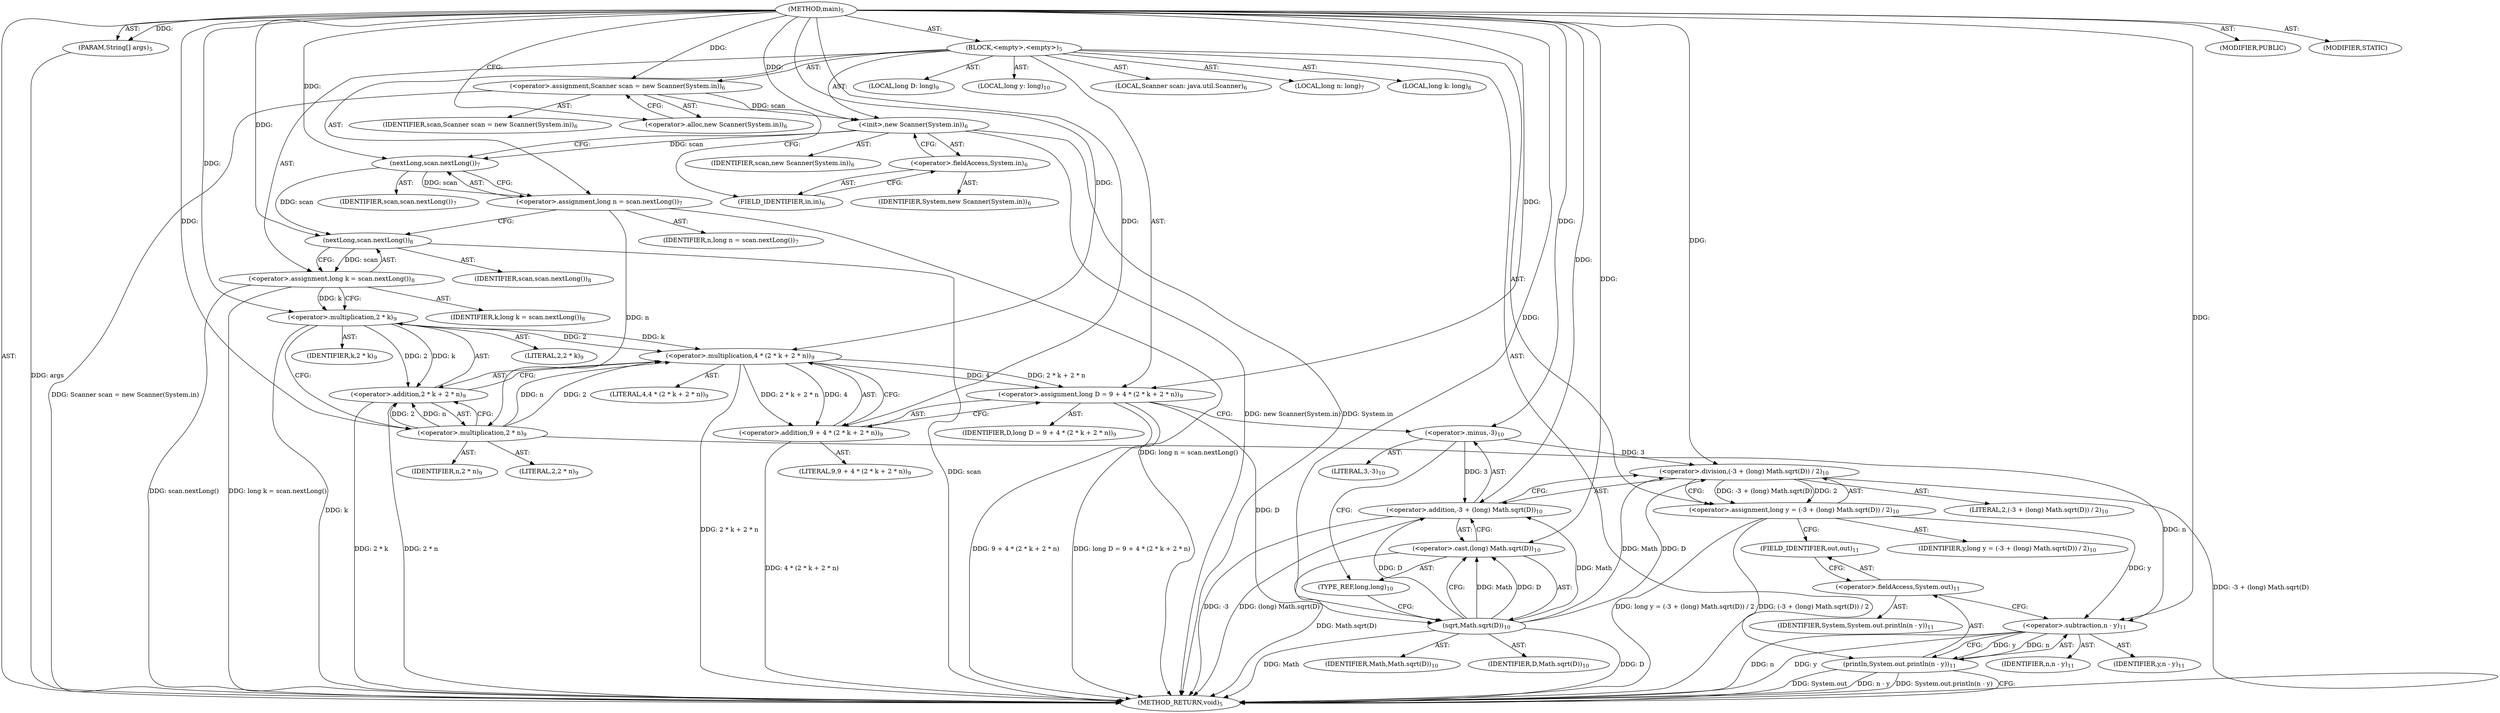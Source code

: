 digraph "main" {  
"19" [label = <(METHOD,main)<SUB>5</SUB>> ]
"20" [label = <(PARAM,String[] args)<SUB>5</SUB>> ]
"21" [label = <(BLOCK,&lt;empty&gt;,&lt;empty&gt;)<SUB>5</SUB>> ]
"4" [label = <(LOCAL,Scanner scan: java.util.Scanner)<SUB>6</SUB>> ]
"22" [label = <(&lt;operator&gt;.assignment,Scanner scan = new Scanner(System.in))<SUB>6</SUB>> ]
"23" [label = <(IDENTIFIER,scan,Scanner scan = new Scanner(System.in))<SUB>6</SUB>> ]
"24" [label = <(&lt;operator&gt;.alloc,new Scanner(System.in))<SUB>6</SUB>> ]
"25" [label = <(&lt;init&gt;,new Scanner(System.in))<SUB>6</SUB>> ]
"3" [label = <(IDENTIFIER,scan,new Scanner(System.in))<SUB>6</SUB>> ]
"26" [label = <(&lt;operator&gt;.fieldAccess,System.in)<SUB>6</SUB>> ]
"27" [label = <(IDENTIFIER,System,new Scanner(System.in))<SUB>6</SUB>> ]
"28" [label = <(FIELD_IDENTIFIER,in,in)<SUB>6</SUB>> ]
"29" [label = <(LOCAL,long n: long)<SUB>7</SUB>> ]
"30" [label = <(&lt;operator&gt;.assignment,long n = scan.nextLong())<SUB>7</SUB>> ]
"31" [label = <(IDENTIFIER,n,long n = scan.nextLong())<SUB>7</SUB>> ]
"32" [label = <(nextLong,scan.nextLong())<SUB>7</SUB>> ]
"33" [label = <(IDENTIFIER,scan,scan.nextLong())<SUB>7</SUB>> ]
"34" [label = <(LOCAL,long k: long)<SUB>8</SUB>> ]
"35" [label = <(&lt;operator&gt;.assignment,long k = scan.nextLong())<SUB>8</SUB>> ]
"36" [label = <(IDENTIFIER,k,long k = scan.nextLong())<SUB>8</SUB>> ]
"37" [label = <(nextLong,scan.nextLong())<SUB>8</SUB>> ]
"38" [label = <(IDENTIFIER,scan,scan.nextLong())<SUB>8</SUB>> ]
"39" [label = <(LOCAL,long D: long)<SUB>9</SUB>> ]
"40" [label = <(&lt;operator&gt;.assignment,long D = 9 + 4 * (2 * k + 2 * n))<SUB>9</SUB>> ]
"41" [label = <(IDENTIFIER,D,long D = 9 + 4 * (2 * k + 2 * n))<SUB>9</SUB>> ]
"42" [label = <(&lt;operator&gt;.addition,9 + 4 * (2 * k + 2 * n))<SUB>9</SUB>> ]
"43" [label = <(LITERAL,9,9 + 4 * (2 * k + 2 * n))<SUB>9</SUB>> ]
"44" [label = <(&lt;operator&gt;.multiplication,4 * (2 * k + 2 * n))<SUB>9</SUB>> ]
"45" [label = <(LITERAL,4,4 * (2 * k + 2 * n))<SUB>9</SUB>> ]
"46" [label = <(&lt;operator&gt;.addition,2 * k + 2 * n)<SUB>9</SUB>> ]
"47" [label = <(&lt;operator&gt;.multiplication,2 * k)<SUB>9</SUB>> ]
"48" [label = <(LITERAL,2,2 * k)<SUB>9</SUB>> ]
"49" [label = <(IDENTIFIER,k,2 * k)<SUB>9</SUB>> ]
"50" [label = <(&lt;operator&gt;.multiplication,2 * n)<SUB>9</SUB>> ]
"51" [label = <(LITERAL,2,2 * n)<SUB>9</SUB>> ]
"52" [label = <(IDENTIFIER,n,2 * n)<SUB>9</SUB>> ]
"53" [label = <(LOCAL,long y: long)<SUB>10</SUB>> ]
"54" [label = <(&lt;operator&gt;.assignment,long y = (-3 + (long) Math.sqrt(D)) / 2)<SUB>10</SUB>> ]
"55" [label = <(IDENTIFIER,y,long y = (-3 + (long) Math.sqrt(D)) / 2)<SUB>10</SUB>> ]
"56" [label = <(&lt;operator&gt;.division,(-3 + (long) Math.sqrt(D)) / 2)<SUB>10</SUB>> ]
"57" [label = <(&lt;operator&gt;.addition,-3 + (long) Math.sqrt(D))<SUB>10</SUB>> ]
"58" [label = <(&lt;operator&gt;.minus,-3)<SUB>10</SUB>> ]
"59" [label = <(LITERAL,3,-3)<SUB>10</SUB>> ]
"60" [label = <(&lt;operator&gt;.cast,(long) Math.sqrt(D))<SUB>10</SUB>> ]
"61" [label = <(TYPE_REF,long,long)<SUB>10</SUB>> ]
"62" [label = <(sqrt,Math.sqrt(D))<SUB>10</SUB>> ]
"63" [label = <(IDENTIFIER,Math,Math.sqrt(D))<SUB>10</SUB>> ]
"64" [label = <(IDENTIFIER,D,Math.sqrt(D))<SUB>10</SUB>> ]
"65" [label = <(LITERAL,2,(-3 + (long) Math.sqrt(D)) / 2)<SUB>10</SUB>> ]
"66" [label = <(println,System.out.println(n - y))<SUB>11</SUB>> ]
"67" [label = <(&lt;operator&gt;.fieldAccess,System.out)<SUB>11</SUB>> ]
"68" [label = <(IDENTIFIER,System,System.out.println(n - y))<SUB>11</SUB>> ]
"69" [label = <(FIELD_IDENTIFIER,out,out)<SUB>11</SUB>> ]
"70" [label = <(&lt;operator&gt;.subtraction,n - y)<SUB>11</SUB>> ]
"71" [label = <(IDENTIFIER,n,n - y)<SUB>11</SUB>> ]
"72" [label = <(IDENTIFIER,y,n - y)<SUB>11</SUB>> ]
"73" [label = <(MODIFIER,PUBLIC)> ]
"74" [label = <(MODIFIER,STATIC)> ]
"75" [label = <(METHOD_RETURN,void)<SUB>5</SUB>> ]
  "19" -> "20"  [ label = "AST: "] 
  "19" -> "21"  [ label = "AST: "] 
  "19" -> "73"  [ label = "AST: "] 
  "19" -> "74"  [ label = "AST: "] 
  "19" -> "75"  [ label = "AST: "] 
  "21" -> "4"  [ label = "AST: "] 
  "21" -> "22"  [ label = "AST: "] 
  "21" -> "25"  [ label = "AST: "] 
  "21" -> "29"  [ label = "AST: "] 
  "21" -> "30"  [ label = "AST: "] 
  "21" -> "34"  [ label = "AST: "] 
  "21" -> "35"  [ label = "AST: "] 
  "21" -> "39"  [ label = "AST: "] 
  "21" -> "40"  [ label = "AST: "] 
  "21" -> "53"  [ label = "AST: "] 
  "21" -> "54"  [ label = "AST: "] 
  "21" -> "66"  [ label = "AST: "] 
  "22" -> "23"  [ label = "AST: "] 
  "22" -> "24"  [ label = "AST: "] 
  "25" -> "3"  [ label = "AST: "] 
  "25" -> "26"  [ label = "AST: "] 
  "26" -> "27"  [ label = "AST: "] 
  "26" -> "28"  [ label = "AST: "] 
  "30" -> "31"  [ label = "AST: "] 
  "30" -> "32"  [ label = "AST: "] 
  "32" -> "33"  [ label = "AST: "] 
  "35" -> "36"  [ label = "AST: "] 
  "35" -> "37"  [ label = "AST: "] 
  "37" -> "38"  [ label = "AST: "] 
  "40" -> "41"  [ label = "AST: "] 
  "40" -> "42"  [ label = "AST: "] 
  "42" -> "43"  [ label = "AST: "] 
  "42" -> "44"  [ label = "AST: "] 
  "44" -> "45"  [ label = "AST: "] 
  "44" -> "46"  [ label = "AST: "] 
  "46" -> "47"  [ label = "AST: "] 
  "46" -> "50"  [ label = "AST: "] 
  "47" -> "48"  [ label = "AST: "] 
  "47" -> "49"  [ label = "AST: "] 
  "50" -> "51"  [ label = "AST: "] 
  "50" -> "52"  [ label = "AST: "] 
  "54" -> "55"  [ label = "AST: "] 
  "54" -> "56"  [ label = "AST: "] 
  "56" -> "57"  [ label = "AST: "] 
  "56" -> "65"  [ label = "AST: "] 
  "57" -> "58"  [ label = "AST: "] 
  "57" -> "60"  [ label = "AST: "] 
  "58" -> "59"  [ label = "AST: "] 
  "60" -> "61"  [ label = "AST: "] 
  "60" -> "62"  [ label = "AST: "] 
  "62" -> "63"  [ label = "AST: "] 
  "62" -> "64"  [ label = "AST: "] 
  "66" -> "67"  [ label = "AST: "] 
  "66" -> "70"  [ label = "AST: "] 
  "67" -> "68"  [ label = "AST: "] 
  "67" -> "69"  [ label = "AST: "] 
  "70" -> "71"  [ label = "AST: "] 
  "70" -> "72"  [ label = "AST: "] 
  "22" -> "28"  [ label = "CFG: "] 
  "25" -> "32"  [ label = "CFG: "] 
  "30" -> "37"  [ label = "CFG: "] 
  "35" -> "47"  [ label = "CFG: "] 
  "40" -> "58"  [ label = "CFG: "] 
  "54" -> "69"  [ label = "CFG: "] 
  "66" -> "75"  [ label = "CFG: "] 
  "24" -> "22"  [ label = "CFG: "] 
  "26" -> "25"  [ label = "CFG: "] 
  "32" -> "30"  [ label = "CFG: "] 
  "37" -> "35"  [ label = "CFG: "] 
  "42" -> "40"  [ label = "CFG: "] 
  "56" -> "54"  [ label = "CFG: "] 
  "67" -> "70"  [ label = "CFG: "] 
  "70" -> "66"  [ label = "CFG: "] 
  "28" -> "26"  [ label = "CFG: "] 
  "44" -> "42"  [ label = "CFG: "] 
  "57" -> "56"  [ label = "CFG: "] 
  "69" -> "67"  [ label = "CFG: "] 
  "46" -> "44"  [ label = "CFG: "] 
  "58" -> "61"  [ label = "CFG: "] 
  "60" -> "57"  [ label = "CFG: "] 
  "47" -> "50"  [ label = "CFG: "] 
  "50" -> "46"  [ label = "CFG: "] 
  "61" -> "62"  [ label = "CFG: "] 
  "62" -> "60"  [ label = "CFG: "] 
  "19" -> "24"  [ label = "CFG: "] 
  "20" -> "75"  [ label = "DDG: args"] 
  "22" -> "75"  [ label = "DDG: Scanner scan = new Scanner(System.in)"] 
  "25" -> "75"  [ label = "DDG: System.in"] 
  "25" -> "75"  [ label = "DDG: new Scanner(System.in)"] 
  "30" -> "75"  [ label = "DDG: long n = scan.nextLong()"] 
  "37" -> "75"  [ label = "DDG: scan"] 
  "35" -> "75"  [ label = "DDG: scan.nextLong()"] 
  "35" -> "75"  [ label = "DDG: long k = scan.nextLong()"] 
  "47" -> "75"  [ label = "DDG: k"] 
  "46" -> "75"  [ label = "DDG: 2 * k"] 
  "46" -> "75"  [ label = "DDG: 2 * n"] 
  "44" -> "75"  [ label = "DDG: 2 * k + 2 * n"] 
  "42" -> "75"  [ label = "DDG: 4 * (2 * k + 2 * n)"] 
  "40" -> "75"  [ label = "DDG: 9 + 4 * (2 * k + 2 * n)"] 
  "40" -> "75"  [ label = "DDG: long D = 9 + 4 * (2 * k + 2 * n)"] 
  "57" -> "75"  [ label = "DDG: -3"] 
  "62" -> "75"  [ label = "DDG: D"] 
  "60" -> "75"  [ label = "DDG: Math.sqrt(D)"] 
  "57" -> "75"  [ label = "DDG: (long) Math.sqrt(D)"] 
  "56" -> "75"  [ label = "DDG: -3 + (long) Math.sqrt(D)"] 
  "54" -> "75"  [ label = "DDG: (-3 + (long) Math.sqrt(D)) / 2"] 
  "54" -> "75"  [ label = "DDG: long y = (-3 + (long) Math.sqrt(D)) / 2"] 
  "66" -> "75"  [ label = "DDG: System.out"] 
  "70" -> "75"  [ label = "DDG: n"] 
  "70" -> "75"  [ label = "DDG: y"] 
  "66" -> "75"  [ label = "DDG: n - y"] 
  "66" -> "75"  [ label = "DDG: System.out.println(n - y)"] 
  "62" -> "75"  [ label = "DDG: Math"] 
  "19" -> "20"  [ label = "DDG: "] 
  "19" -> "22"  [ label = "DDG: "] 
  "32" -> "30"  [ label = "DDG: scan"] 
  "37" -> "35"  [ label = "DDG: scan"] 
  "19" -> "40"  [ label = "DDG: "] 
  "44" -> "40"  [ label = "DDG: 4"] 
  "44" -> "40"  [ label = "DDG: 2 * k + 2 * n"] 
  "56" -> "54"  [ label = "DDG: -3 + (long) Math.sqrt(D)"] 
  "56" -> "54"  [ label = "DDG: 2"] 
  "22" -> "25"  [ label = "DDG: scan"] 
  "19" -> "25"  [ label = "DDG: "] 
  "70" -> "66"  [ label = "DDG: n"] 
  "70" -> "66"  [ label = "DDG: y"] 
  "25" -> "32"  [ label = "DDG: scan"] 
  "19" -> "32"  [ label = "DDG: "] 
  "32" -> "37"  [ label = "DDG: scan"] 
  "19" -> "37"  [ label = "DDG: "] 
  "19" -> "42"  [ label = "DDG: "] 
  "44" -> "42"  [ label = "DDG: 4"] 
  "44" -> "42"  [ label = "DDG: 2 * k + 2 * n"] 
  "58" -> "56"  [ label = "DDG: 3"] 
  "19" -> "56"  [ label = "DDG: "] 
  "62" -> "56"  [ label = "DDG: Math"] 
  "62" -> "56"  [ label = "DDG: D"] 
  "50" -> "70"  [ label = "DDG: n"] 
  "19" -> "70"  [ label = "DDG: "] 
  "54" -> "70"  [ label = "DDG: y"] 
  "19" -> "44"  [ label = "DDG: "] 
  "47" -> "44"  [ label = "DDG: 2"] 
  "47" -> "44"  [ label = "DDG: k"] 
  "50" -> "44"  [ label = "DDG: 2"] 
  "50" -> "44"  [ label = "DDG: n"] 
  "58" -> "57"  [ label = "DDG: 3"] 
  "19" -> "57"  [ label = "DDG: "] 
  "62" -> "57"  [ label = "DDG: Math"] 
  "62" -> "57"  [ label = "DDG: D"] 
  "47" -> "46"  [ label = "DDG: 2"] 
  "47" -> "46"  [ label = "DDG: k"] 
  "50" -> "46"  [ label = "DDG: 2"] 
  "50" -> "46"  [ label = "DDG: n"] 
  "19" -> "58"  [ label = "DDG: "] 
  "19" -> "60"  [ label = "DDG: "] 
  "62" -> "60"  [ label = "DDG: Math"] 
  "62" -> "60"  [ label = "DDG: D"] 
  "19" -> "47"  [ label = "DDG: "] 
  "35" -> "47"  [ label = "DDG: k"] 
  "19" -> "50"  [ label = "DDG: "] 
  "30" -> "50"  [ label = "DDG: n"] 
  "19" -> "62"  [ label = "DDG: "] 
  "40" -> "62"  [ label = "DDG: D"] 
}
